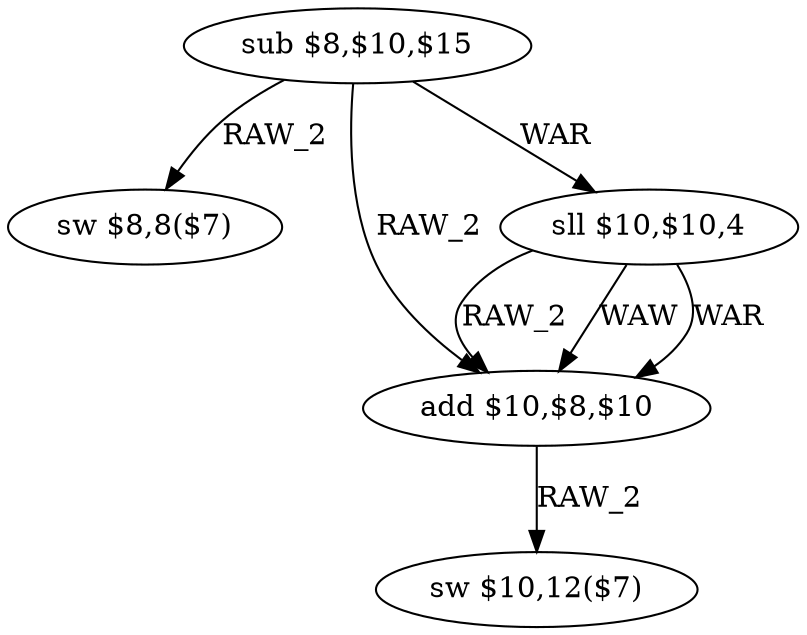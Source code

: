 digraph G1 {
node [shape = ellipse];
i0 [label = "sub $8,$10,$15"] ;
i0 ->  i2 [label= "RAW_2"];
i0 ->  i3 [label= "RAW_2"];
i0 ->  i1 [label= "WAR"];
i2 [label = "sw $8,8($7)"] ;
i3 [label = "add $10,$8,$10"] ;
i3 ->  i4 [label= "RAW_2"];
i4 [label = "sw $10,12($7)"] ;
i1 [label = "sll $10,$10,4"] ;
i1 ->  i3 [label= "RAW_2"];
i1 ->  i3 [label= "WAW"];
i1 ->  i3 [label= "WAR"];
}
